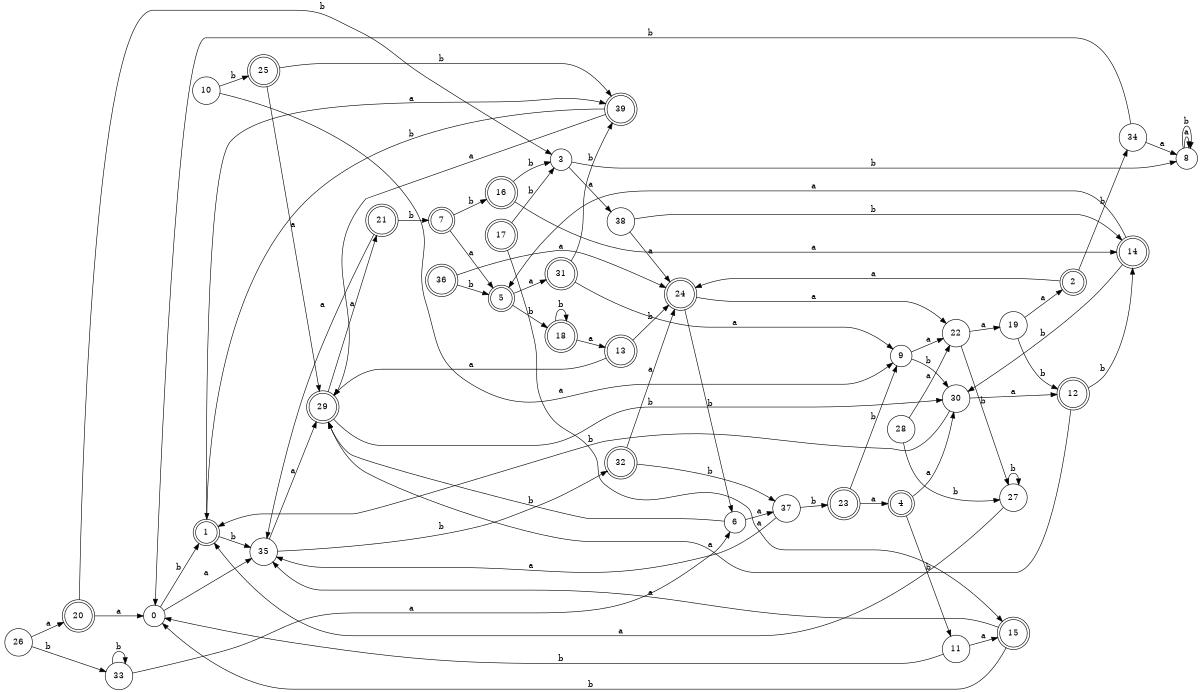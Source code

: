 digraph n32_6 {
__start0 [label="" shape="none"];

rankdir=LR;
size="8,5";

s0 [style="filled", color="black", fillcolor="white" shape="circle", label="0"];
s1 [style="rounded,filled", color="black", fillcolor="white" shape="doublecircle", label="1"];
s2 [style="rounded,filled", color="black", fillcolor="white" shape="doublecircle", label="2"];
s3 [style="filled", color="black", fillcolor="white" shape="circle", label="3"];
s4 [style="rounded,filled", color="black", fillcolor="white" shape="doublecircle", label="4"];
s5 [style="rounded,filled", color="black", fillcolor="white" shape="doublecircle", label="5"];
s6 [style="filled", color="black", fillcolor="white" shape="circle", label="6"];
s7 [style="rounded,filled", color="black", fillcolor="white" shape="doublecircle", label="7"];
s8 [style="filled", color="black", fillcolor="white" shape="circle", label="8"];
s9 [style="filled", color="black", fillcolor="white" shape="circle", label="9"];
s10 [style="filled", color="black", fillcolor="white" shape="circle", label="10"];
s11 [style="filled", color="black", fillcolor="white" shape="circle", label="11"];
s12 [style="rounded,filled", color="black", fillcolor="white" shape="doublecircle", label="12"];
s13 [style="rounded,filled", color="black", fillcolor="white" shape="doublecircle", label="13"];
s14 [style="rounded,filled", color="black", fillcolor="white" shape="doublecircle", label="14"];
s15 [style="rounded,filled", color="black", fillcolor="white" shape="doublecircle", label="15"];
s16 [style="rounded,filled", color="black", fillcolor="white" shape="doublecircle", label="16"];
s17 [style="rounded,filled", color="black", fillcolor="white" shape="doublecircle", label="17"];
s18 [style="rounded,filled", color="black", fillcolor="white" shape="doublecircle", label="18"];
s19 [style="filled", color="black", fillcolor="white" shape="circle", label="19"];
s20 [style="rounded,filled", color="black", fillcolor="white" shape="doublecircle", label="20"];
s21 [style="rounded,filled", color="black", fillcolor="white" shape="doublecircle", label="21"];
s22 [style="filled", color="black", fillcolor="white" shape="circle", label="22"];
s23 [style="rounded,filled", color="black", fillcolor="white" shape="doublecircle", label="23"];
s24 [style="rounded,filled", color="black", fillcolor="white" shape="doublecircle", label="24"];
s25 [style="rounded,filled", color="black", fillcolor="white" shape="doublecircle", label="25"];
s26 [style="filled", color="black", fillcolor="white" shape="circle", label="26"];
s27 [style="filled", color="black", fillcolor="white" shape="circle", label="27"];
s28 [style="filled", color="black", fillcolor="white" shape="circle", label="28"];
s29 [style="rounded,filled", color="black", fillcolor="white" shape="doublecircle", label="29"];
s30 [style="filled", color="black", fillcolor="white" shape="circle", label="30"];
s31 [style="rounded,filled", color="black", fillcolor="white" shape="doublecircle", label="31"];
s32 [style="rounded,filled", color="black", fillcolor="white" shape="doublecircle", label="32"];
s33 [style="filled", color="black", fillcolor="white" shape="circle", label="33"];
s34 [style="filled", color="black", fillcolor="white" shape="circle", label="34"];
s35 [style="filled", color="black", fillcolor="white" shape="circle", label="35"];
s36 [style="rounded,filled", color="black", fillcolor="white" shape="doublecircle", label="36"];
s37 [style="filled", color="black", fillcolor="white" shape="circle", label="37"];
s38 [style="filled", color="black", fillcolor="white" shape="circle", label="38"];
s39 [style="rounded,filled", color="black", fillcolor="white" shape="doublecircle", label="39"];
s0 -> s35 [label="a"];
s0 -> s1 [label="b"];
s1 -> s39 [label="a"];
s1 -> s35 [label="b"];
s2 -> s24 [label="a"];
s2 -> s34 [label="b"];
s3 -> s38 [label="a"];
s3 -> s8 [label="b"];
s4 -> s30 [label="a"];
s4 -> s11 [label="b"];
s5 -> s31 [label="a"];
s5 -> s18 [label="b"];
s6 -> s37 [label="a"];
s6 -> s29 [label="b"];
s7 -> s5 [label="a"];
s7 -> s16 [label="b"];
s8 -> s8 [label="a"];
s8 -> s8 [label="b"];
s9 -> s22 [label="a"];
s9 -> s30 [label="b"];
s10 -> s9 [label="a"];
s10 -> s25 [label="b"];
s11 -> s15 [label="a"];
s11 -> s0 [label="b"];
s12 -> s29 [label="a"];
s12 -> s14 [label="b"];
s13 -> s29 [label="a"];
s13 -> s24 [label="b"];
s14 -> s5 [label="a"];
s14 -> s30 [label="b"];
s15 -> s35 [label="a"];
s15 -> s0 [label="b"];
s16 -> s14 [label="a"];
s16 -> s3 [label="b"];
s17 -> s15 [label="a"];
s17 -> s3 [label="b"];
s18 -> s13 [label="a"];
s18 -> s18 [label="b"];
s19 -> s2 [label="a"];
s19 -> s12 [label="b"];
s20 -> s0 [label="a"];
s20 -> s3 [label="b"];
s21 -> s35 [label="a"];
s21 -> s7 [label="b"];
s22 -> s19 [label="a"];
s22 -> s27 [label="b"];
s23 -> s4 [label="a"];
s23 -> s9 [label="b"];
s24 -> s22 [label="a"];
s24 -> s6 [label="b"];
s25 -> s29 [label="a"];
s25 -> s39 [label="b"];
s26 -> s20 [label="a"];
s26 -> s33 [label="b"];
s27 -> s1 [label="a"];
s27 -> s27 [label="b"];
s28 -> s22 [label="a"];
s28 -> s27 [label="b"];
s29 -> s21 [label="a"];
s29 -> s30 [label="b"];
s30 -> s12 [label="a"];
s30 -> s1 [label="b"];
s31 -> s9 [label="a"];
s31 -> s39 [label="b"];
s32 -> s24 [label="a"];
s32 -> s37 [label="b"];
s33 -> s6 [label="a"];
s33 -> s33 [label="b"];
s34 -> s8 [label="a"];
s34 -> s0 [label="b"];
s35 -> s29 [label="a"];
s35 -> s32 [label="b"];
s36 -> s24 [label="a"];
s36 -> s5 [label="b"];
s37 -> s35 [label="a"];
s37 -> s23 [label="b"];
s38 -> s24 [label="a"];
s38 -> s14 [label="b"];
s39 -> s29 [label="a"];
s39 -> s1 [label="b"];

}